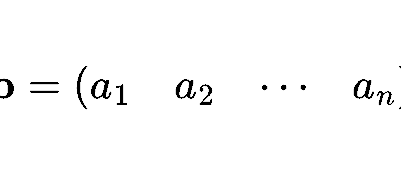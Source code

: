<mxfile version="26.2.13">
  <diagram name="ページ1" id="u-k2EcSJb0ZpXai4RLmG">
    <mxGraphModel dx="826" dy="450" grid="1" gridSize="10" guides="1" tooltips="1" connect="1" arrows="1" fold="1" page="1" pageScale="1" pageWidth="827" pageHeight="1169" math="1" shadow="0">
      <root>
        <mxCell id="0" />
        <mxCell id="1" parent="0" />
        <mxCell id="1kbUwgOpd6QjJuTe_oT6-1" value="$$\mathbf{b}=&#xa;\begin{pmatrix} a_1 &amp; a_2 &amp; \cdots &amp; a_n \end{pmatrix}$$" style="text;strokeColor=none;align=center;fillColor=none;verticalAlign=middle;whiteSpace=wrap;rounded=0;fontSize=18;" vertex="1" parent="1">
          <mxGeometry x="40" y="40" width="200" height="40" as="geometry" />
        </mxCell>
      </root>
    </mxGraphModel>
  </diagram>
</mxfile>
